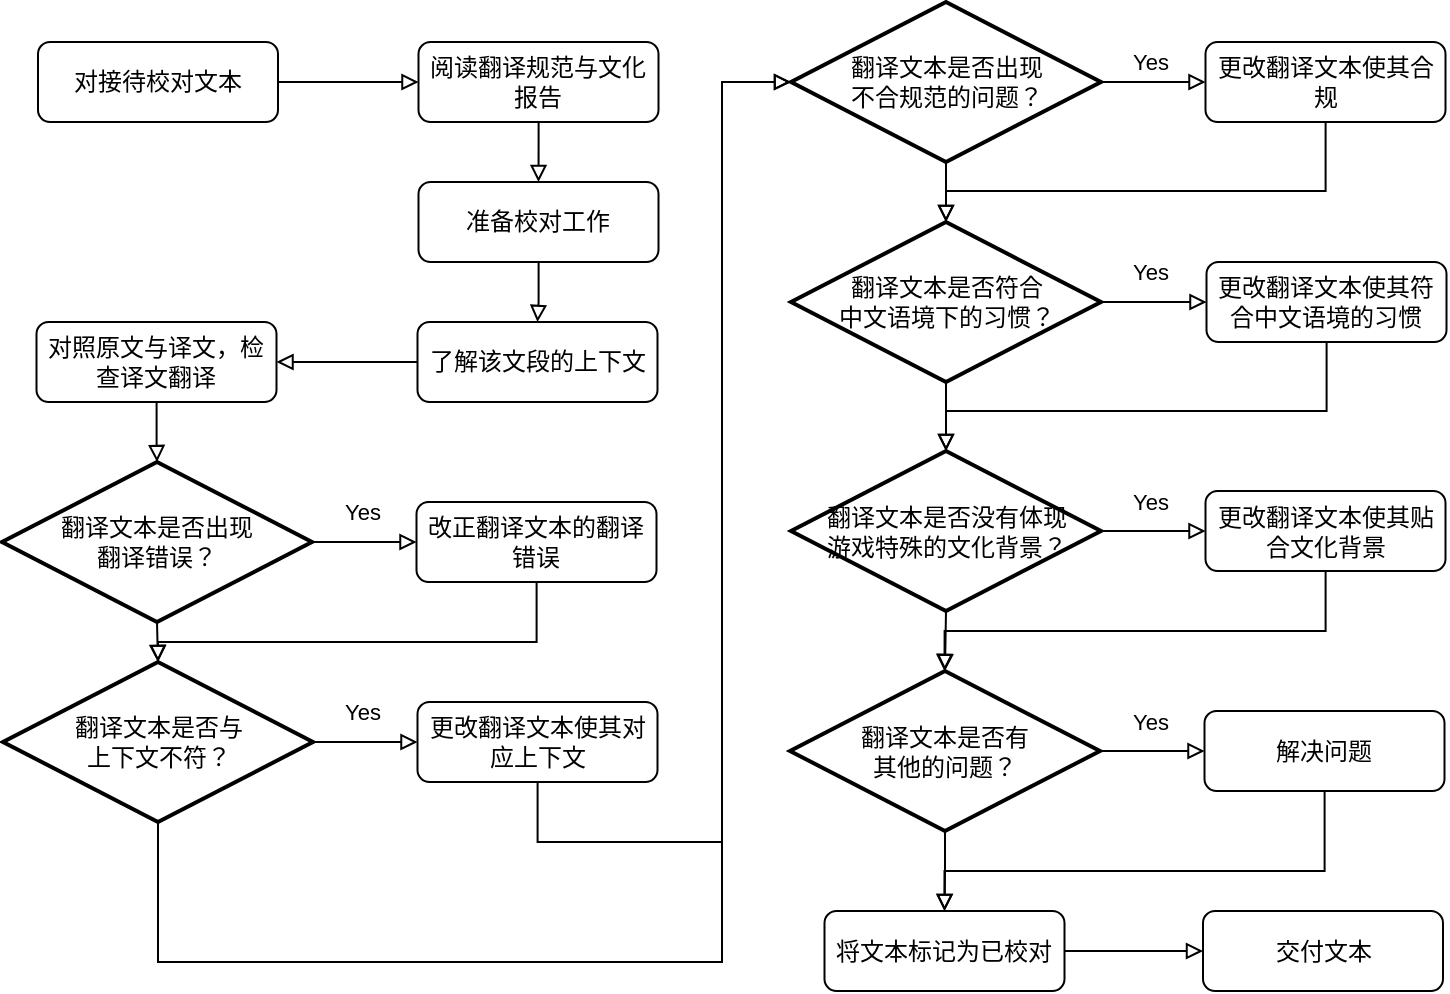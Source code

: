 <mxfile version="24.3.1" type="github">
  <diagram id="C5RBs43oDa-KdzZeNtuy" name="Page-1">
    <mxGraphModel dx="965" dy="975" grid="1" gridSize="10" guides="1" tooltips="1" connect="1" arrows="1" fold="1" page="1" pageScale="1" pageWidth="827" pageHeight="1169" math="0" shadow="0">
      <root>
        <mxCell id="WIyWlLk6GJQsqaUBKTNV-0" />
        <mxCell id="WIyWlLk6GJQsqaUBKTNV-1" parent="WIyWlLk6GJQsqaUBKTNV-0" />
        <mxCell id="UHh26inLqbDqwKsDKZXt-2" style="edgeStyle=orthogonalEdgeStyle;rounded=0;orthogonalLoop=1;jettySize=auto;html=1;entryX=0;entryY=0.5;entryDx=0;entryDy=0;strokeColor=default;align=center;verticalAlign=middle;fontFamily=Helvetica;fontSize=11;fontColor=default;labelBackgroundColor=default;endArrow=block;endFill=0;" parent="WIyWlLk6GJQsqaUBKTNV-1" source="WIyWlLk6GJQsqaUBKTNV-3" target="UHh26inLqbDqwKsDKZXt-0" edge="1">
          <mxGeometry relative="1" as="geometry" />
        </mxCell>
        <mxCell id="WIyWlLk6GJQsqaUBKTNV-3" value="对接待校对文本" style="rounded=1;whiteSpace=wrap;html=1;fontSize=12;glass=0;strokeWidth=1;shadow=0;" parent="WIyWlLk6GJQsqaUBKTNV-1" vertex="1">
          <mxGeometry x="28" y="40" width="120" height="40" as="geometry" />
        </mxCell>
        <mxCell id="UHh26inLqbDqwKsDKZXt-5" style="edgeStyle=orthogonalEdgeStyle;rounded=0;orthogonalLoop=1;jettySize=auto;html=1;entryX=0.5;entryY=0;entryDx=0;entryDy=0;strokeColor=default;align=center;verticalAlign=middle;fontFamily=Helvetica;fontSize=11;fontColor=default;labelBackgroundColor=default;endArrow=block;endFill=0;" parent="WIyWlLk6GJQsqaUBKTNV-1" source="UHh26inLqbDqwKsDKZXt-0" target="UHh26inLqbDqwKsDKZXt-1" edge="1">
          <mxGeometry relative="1" as="geometry" />
        </mxCell>
        <mxCell id="UHh26inLqbDqwKsDKZXt-0" value="阅读翻译规范与文化报告" style="rounded=1;whiteSpace=wrap;html=1;fontSize=12;glass=0;strokeWidth=1;shadow=0;" parent="WIyWlLk6GJQsqaUBKTNV-1" vertex="1">
          <mxGeometry x="218.25" y="40" width="120" height="40" as="geometry" />
        </mxCell>
        <mxCell id="UHh26inLqbDqwKsDKZXt-6" style="edgeStyle=orthogonalEdgeStyle;rounded=0;orthogonalLoop=1;jettySize=auto;html=1;strokeColor=default;align=center;verticalAlign=middle;fontFamily=Helvetica;fontSize=11;fontColor=default;labelBackgroundColor=default;endArrow=block;endFill=0;entryX=0.5;entryY=0;entryDx=0;entryDy=0;" parent="WIyWlLk6GJQsqaUBKTNV-1" source="UHh26inLqbDqwKsDKZXt-1" target="UHh26inLqbDqwKsDKZXt-12" edge="1">
          <mxGeometry relative="1" as="geometry" />
        </mxCell>
        <mxCell id="UHh26inLqbDqwKsDKZXt-1" value="准备校对工作" style="rounded=1;whiteSpace=wrap;html=1;fontSize=12;glass=0;strokeWidth=1;shadow=0;" parent="WIyWlLk6GJQsqaUBKTNV-1" vertex="1">
          <mxGeometry x="218.25" y="110" width="120" height="40" as="geometry" />
        </mxCell>
        <mxCell id="UHh26inLqbDqwKsDKZXt-32" style="edgeStyle=orthogonalEdgeStyle;rounded=0;orthogonalLoop=1;jettySize=auto;html=1;strokeColor=default;align=center;verticalAlign=middle;fontFamily=Helvetica;fontSize=11;fontColor=default;labelBackgroundColor=default;endArrow=block;endFill=0;" parent="WIyWlLk6GJQsqaUBKTNV-1" source="UHh26inLqbDqwKsDKZXt-3" target="UHh26inLqbDqwKsDKZXt-17" edge="1">
          <mxGeometry relative="1" as="geometry" />
        </mxCell>
        <mxCell id="UHh26inLqbDqwKsDKZXt-3" value="&lt;div&gt;翻译文本是否出现&lt;/div&gt;&lt;div&gt;翻译错误？&lt;/div&gt;" style="strokeWidth=2;html=1;shape=mxgraph.flowchart.decision;whiteSpace=wrap;" parent="WIyWlLk6GJQsqaUBKTNV-1" vertex="1">
          <mxGeometry x="10" y="250" width="155" height="80" as="geometry" />
        </mxCell>
        <mxCell id="UHh26inLqbDqwKsDKZXt-4" value="对照原文与译文，检查译文翻译" style="rounded=1;whiteSpace=wrap;html=1;fontSize=12;glass=0;strokeWidth=1;shadow=0;" parent="WIyWlLk6GJQsqaUBKTNV-1" vertex="1">
          <mxGeometry x="27.25" y="180" width="120" height="40" as="geometry" />
        </mxCell>
        <mxCell id="UHh26inLqbDqwKsDKZXt-27" style="edgeStyle=orthogonalEdgeStyle;rounded=0;orthogonalLoop=1;jettySize=auto;html=1;strokeColor=default;align=center;verticalAlign=middle;fontFamily=Helvetica;fontSize=11;fontColor=default;labelBackgroundColor=default;endArrow=block;endFill=0;" parent="WIyWlLk6GJQsqaUBKTNV-1" source="UHh26inLqbDqwKsDKZXt-8" target="UHh26inLqbDqwKsDKZXt-9" edge="1">
          <mxGeometry relative="1" as="geometry" />
        </mxCell>
        <mxCell id="UHh26inLqbDqwKsDKZXt-35" style="edgeStyle=orthogonalEdgeStyle;rounded=0;orthogonalLoop=1;jettySize=auto;html=1;entryX=0;entryY=0.5;entryDx=0;entryDy=0;strokeColor=default;align=center;verticalAlign=middle;fontFamily=Helvetica;fontSize=11;fontColor=default;labelBackgroundColor=default;endArrow=block;endFill=0;" parent="WIyWlLk6GJQsqaUBKTNV-1" source="UHh26inLqbDqwKsDKZXt-8" target="UHh26inLqbDqwKsDKZXt-20" edge="1">
          <mxGeometry relative="1" as="geometry" />
        </mxCell>
        <mxCell id="UHh26inLqbDqwKsDKZXt-8" value="&lt;div&gt;翻译文本是否符合&lt;/div&gt;&lt;div&gt;中文语境下的习惯？&lt;/div&gt;" style="strokeWidth=2;html=1;shape=mxgraph.flowchart.decision;whiteSpace=wrap;" parent="WIyWlLk6GJQsqaUBKTNV-1" vertex="1">
          <mxGeometry x="404.5" y="130" width="155" height="80" as="geometry" />
        </mxCell>
        <mxCell id="UHh26inLqbDqwKsDKZXt-36" style="edgeStyle=orthogonalEdgeStyle;rounded=0;orthogonalLoop=1;jettySize=auto;html=1;entryX=0;entryY=0.5;entryDx=0;entryDy=0;strokeColor=default;align=center;verticalAlign=middle;fontFamily=Helvetica;fontSize=11;fontColor=default;labelBackgroundColor=default;endArrow=block;endFill=0;" parent="WIyWlLk6GJQsqaUBKTNV-1" source="UHh26inLqbDqwKsDKZXt-9" target="UHh26inLqbDqwKsDKZXt-21" edge="1">
          <mxGeometry relative="1" as="geometry" />
        </mxCell>
        <mxCell id="UHh26inLqbDqwKsDKZXt-9" value="&lt;div&gt;翻译文本是否没有体现&lt;/div&gt;&lt;div&gt;游戏特殊的文化背景？&lt;/div&gt;" style="strokeWidth=2;html=1;shape=mxgraph.flowchart.decision;whiteSpace=wrap;" parent="WIyWlLk6GJQsqaUBKTNV-1" vertex="1">
          <mxGeometry x="404.5" y="244.5" width="155" height="80" as="geometry" />
        </mxCell>
        <mxCell id="UHh26inLqbDqwKsDKZXt-34" style="edgeStyle=orthogonalEdgeStyle;rounded=0;orthogonalLoop=1;jettySize=auto;html=1;entryX=0;entryY=0.5;entryDx=0;entryDy=0;strokeColor=default;align=center;verticalAlign=middle;fontFamily=Helvetica;fontSize=11;fontColor=default;labelBackgroundColor=default;endArrow=block;endFill=0;" parent="WIyWlLk6GJQsqaUBKTNV-1" source="UHh26inLqbDqwKsDKZXt-10" target="UHh26inLqbDqwKsDKZXt-19" edge="1">
          <mxGeometry relative="1" as="geometry" />
        </mxCell>
        <mxCell id="UHh26inLqbDqwKsDKZXt-10" value="&lt;div&gt;翻译文本是否出现&lt;/div&gt;&lt;div&gt;不合规范的问题？&lt;/div&gt;" style="strokeWidth=2;html=1;shape=mxgraph.flowchart.decision;whiteSpace=wrap;" parent="WIyWlLk6GJQsqaUBKTNV-1" vertex="1">
          <mxGeometry x="404.5" y="20" width="155" height="80" as="geometry" />
        </mxCell>
        <mxCell id="UHh26inLqbDqwKsDKZXt-31" style="edgeStyle=orthogonalEdgeStyle;rounded=0;orthogonalLoop=1;jettySize=auto;html=1;entryX=0;entryY=0.5;entryDx=0;entryDy=0;strokeColor=default;align=center;verticalAlign=middle;fontFamily=Helvetica;fontSize=11;fontColor=default;labelBackgroundColor=default;endArrow=block;endFill=0;" parent="WIyWlLk6GJQsqaUBKTNV-1" source="UHh26inLqbDqwKsDKZXt-11" target="UHh26inLqbDqwKsDKZXt-16" edge="1">
          <mxGeometry relative="1" as="geometry" />
        </mxCell>
        <mxCell id="UHh26inLqbDqwKsDKZXt-11" value="将文本标记为已校对" style="rounded=1;whiteSpace=wrap;html=1;fontSize=12;glass=0;strokeWidth=1;shadow=0;" parent="WIyWlLk6GJQsqaUBKTNV-1" vertex="1">
          <mxGeometry x="421.25" y="474.5" width="120" height="40" as="geometry" />
        </mxCell>
        <mxCell id="UHh26inLqbDqwKsDKZXt-13" style="edgeStyle=orthogonalEdgeStyle;rounded=0;orthogonalLoop=1;jettySize=auto;html=1;strokeColor=default;align=center;verticalAlign=middle;fontFamily=Helvetica;fontSize=11;fontColor=default;labelBackgroundColor=default;endArrow=block;endFill=0;" parent="WIyWlLk6GJQsqaUBKTNV-1" source="UHh26inLqbDqwKsDKZXt-12" target="UHh26inLqbDqwKsDKZXt-4" edge="1">
          <mxGeometry relative="1" as="geometry" />
        </mxCell>
        <mxCell id="UHh26inLqbDqwKsDKZXt-12" value="了解该文段的上下文" style="rounded=1;whiteSpace=wrap;html=1;fontSize=12;glass=0;strokeWidth=1;shadow=0;" parent="WIyWlLk6GJQsqaUBKTNV-1" vertex="1">
          <mxGeometry x="217.75" y="180" width="120" height="40" as="geometry" />
        </mxCell>
        <mxCell id="UHh26inLqbDqwKsDKZXt-33" style="edgeStyle=orthogonalEdgeStyle;rounded=0;orthogonalLoop=1;jettySize=auto;html=1;strokeColor=default;align=center;verticalAlign=middle;fontFamily=Helvetica;fontSize=11;fontColor=default;labelBackgroundColor=default;endArrow=block;endFill=0;" parent="WIyWlLk6GJQsqaUBKTNV-1" source="UHh26inLqbDqwKsDKZXt-14" target="UHh26inLqbDqwKsDKZXt-18" edge="1">
          <mxGeometry relative="1" as="geometry" />
        </mxCell>
        <mxCell id="UHh26inLqbDqwKsDKZXt-14" value="&lt;div&gt;翻译文本是否与&lt;/div&gt;&lt;div&gt;上下文不符？&lt;/div&gt;" style="strokeWidth=2;html=1;shape=mxgraph.flowchart.decision;whiteSpace=wrap;" parent="WIyWlLk6GJQsqaUBKTNV-1" vertex="1">
          <mxGeometry x="10.5" y="350" width="155" height="80" as="geometry" />
        </mxCell>
        <mxCell id="UHh26inLqbDqwKsDKZXt-30" style="edgeStyle=orthogonalEdgeStyle;rounded=0;orthogonalLoop=1;jettySize=auto;html=1;strokeColor=default;align=center;verticalAlign=middle;fontFamily=Helvetica;fontSize=11;fontColor=default;labelBackgroundColor=default;endArrow=block;endFill=0;" parent="WIyWlLk6GJQsqaUBKTNV-1" source="UHh26inLqbDqwKsDKZXt-15" target="UHh26inLqbDqwKsDKZXt-11" edge="1">
          <mxGeometry relative="1" as="geometry" />
        </mxCell>
        <mxCell id="UHh26inLqbDqwKsDKZXt-37" style="edgeStyle=orthogonalEdgeStyle;rounded=0;orthogonalLoop=1;jettySize=auto;html=1;entryX=0;entryY=0.5;entryDx=0;entryDy=0;strokeColor=default;align=center;verticalAlign=middle;fontFamily=Helvetica;fontSize=11;fontColor=default;labelBackgroundColor=default;endArrow=block;endFill=0;" parent="WIyWlLk6GJQsqaUBKTNV-1" source="UHh26inLqbDqwKsDKZXt-15" target="UHh26inLqbDqwKsDKZXt-22" edge="1">
          <mxGeometry relative="1" as="geometry" />
        </mxCell>
        <mxCell id="UHh26inLqbDqwKsDKZXt-15" value="&lt;div&gt;翻译文本是否有&lt;/div&gt;&lt;div&gt;其他的问题？&lt;/div&gt;" style="strokeWidth=2;html=1;shape=mxgraph.flowchart.decision;whiteSpace=wrap;" parent="WIyWlLk6GJQsqaUBKTNV-1" vertex="1">
          <mxGeometry x="404" y="354.5" width="155" height="80" as="geometry" />
        </mxCell>
        <mxCell id="UHh26inLqbDqwKsDKZXt-16" value="交付文本" style="rounded=1;whiteSpace=wrap;html=1;fontSize=12;glass=0;strokeWidth=1;shadow=0;" parent="WIyWlLk6GJQsqaUBKTNV-1" vertex="1">
          <mxGeometry x="610.5" y="474.5" width="120" height="40" as="geometry" />
        </mxCell>
        <mxCell id="UHh26inLqbDqwKsDKZXt-17" value="改正翻译文本的翻译错误" style="rounded=1;whiteSpace=wrap;html=1;fontSize=12;glass=0;strokeWidth=1;shadow=0;" parent="WIyWlLk6GJQsqaUBKTNV-1" vertex="1">
          <mxGeometry x="217.25" y="270" width="120" height="40" as="geometry" />
        </mxCell>
        <mxCell id="UHh26inLqbDqwKsDKZXt-18" value="更改翻译文本使其对应上下文" style="rounded=1;whiteSpace=wrap;html=1;fontSize=12;glass=0;strokeWidth=1;shadow=0;" parent="WIyWlLk6GJQsqaUBKTNV-1" vertex="1">
          <mxGeometry x="217.75" y="370" width="120" height="40" as="geometry" />
        </mxCell>
        <mxCell id="UHh26inLqbDqwKsDKZXt-19" value="更改翻译文本使其合规" style="rounded=1;whiteSpace=wrap;html=1;fontSize=12;glass=0;strokeWidth=1;shadow=0;" parent="WIyWlLk6GJQsqaUBKTNV-1" vertex="1">
          <mxGeometry x="611.75" y="40" width="120" height="40" as="geometry" />
        </mxCell>
        <mxCell id="UHh26inLqbDqwKsDKZXt-20" value="更改翻译文本使其符合中文语境的习惯" style="rounded=1;whiteSpace=wrap;html=1;fontSize=12;glass=0;strokeWidth=1;shadow=0;" parent="WIyWlLk6GJQsqaUBKTNV-1" vertex="1">
          <mxGeometry x="612.25" y="150" width="120" height="40" as="geometry" />
        </mxCell>
        <mxCell id="UHh26inLqbDqwKsDKZXt-39" style="edgeStyle=orthogonalEdgeStyle;rounded=0;orthogonalLoop=1;jettySize=auto;html=1;strokeColor=default;align=center;verticalAlign=middle;fontFamily=Helvetica;fontSize=11;fontColor=default;labelBackgroundColor=default;endArrow=block;endFill=0;" parent="WIyWlLk6GJQsqaUBKTNV-1" source="UHh26inLqbDqwKsDKZXt-21" edge="1">
          <mxGeometry relative="1" as="geometry">
            <mxPoint x="481.25" y="354.5" as="targetPoint" />
            <Array as="points">
              <mxPoint x="671.25" y="334.5" />
              <mxPoint x="481.25" y="334.5" />
            </Array>
          </mxGeometry>
        </mxCell>
        <mxCell id="UHh26inLqbDqwKsDKZXt-21" value="更改翻译文本使其贴合文化背景" style="rounded=1;whiteSpace=wrap;html=1;fontSize=12;glass=0;strokeWidth=1;shadow=0;" parent="WIyWlLk6GJQsqaUBKTNV-1" vertex="1">
          <mxGeometry x="611.75" y="264.5" width="120" height="40" as="geometry" />
        </mxCell>
        <mxCell id="UHh26inLqbDqwKsDKZXt-38" style="edgeStyle=orthogonalEdgeStyle;rounded=0;orthogonalLoop=1;jettySize=auto;html=1;strokeColor=default;align=center;verticalAlign=middle;fontFamily=Helvetica;fontSize=11;fontColor=default;labelBackgroundColor=default;endArrow=block;endFill=0;" parent="WIyWlLk6GJQsqaUBKTNV-1" source="UHh26inLqbDqwKsDKZXt-22" target="UHh26inLqbDqwKsDKZXt-11" edge="1">
          <mxGeometry relative="1" as="geometry">
            <Array as="points">
              <mxPoint x="671.25" y="454.5" />
              <mxPoint x="481.25" y="454.5" />
            </Array>
          </mxGeometry>
        </mxCell>
        <mxCell id="UHh26inLqbDqwKsDKZXt-22" value="解决问题" style="rounded=1;whiteSpace=wrap;html=1;fontSize=12;glass=0;strokeWidth=1;shadow=0;" parent="WIyWlLk6GJQsqaUBKTNV-1" vertex="1">
          <mxGeometry x="611.25" y="374.5" width="120" height="40" as="geometry" />
        </mxCell>
        <mxCell id="UHh26inLqbDqwKsDKZXt-23" style="edgeStyle=orthogonalEdgeStyle;rounded=0;orthogonalLoop=1;jettySize=auto;html=1;entryX=0.5;entryY=0;entryDx=0;entryDy=0;entryPerimeter=0;strokeColor=default;align=center;verticalAlign=middle;fontFamily=Helvetica;fontSize=11;fontColor=default;labelBackgroundColor=default;endArrow=block;endFill=0;" parent="WIyWlLk6GJQsqaUBKTNV-1" source="UHh26inLqbDqwKsDKZXt-4" target="UHh26inLqbDqwKsDKZXt-3" edge="1">
          <mxGeometry relative="1" as="geometry" />
        </mxCell>
        <mxCell id="UHh26inLqbDqwKsDKZXt-24" style="edgeStyle=orthogonalEdgeStyle;rounded=0;orthogonalLoop=1;jettySize=auto;html=1;exitX=0.5;exitY=1;exitDx=0;exitDy=0;exitPerimeter=0;entryX=0.5;entryY=0;entryDx=0;entryDy=0;entryPerimeter=0;strokeColor=default;align=center;verticalAlign=middle;fontFamily=Helvetica;fontSize=11;fontColor=default;labelBackgroundColor=default;endArrow=block;endFill=0;" parent="WIyWlLk6GJQsqaUBKTNV-1" source="UHh26inLqbDqwKsDKZXt-3" target="UHh26inLqbDqwKsDKZXt-14" edge="1">
          <mxGeometry relative="1" as="geometry" />
        </mxCell>
        <mxCell id="UHh26inLqbDqwKsDKZXt-25" style="edgeStyle=orthogonalEdgeStyle;rounded=0;orthogonalLoop=1;jettySize=auto;html=1;entryX=0;entryY=0.5;entryDx=0;entryDy=0;entryPerimeter=0;strokeColor=default;align=center;verticalAlign=middle;fontFamily=Helvetica;fontSize=11;fontColor=default;labelBackgroundColor=default;endArrow=block;endFill=0;exitX=0.5;exitY=1;exitDx=0;exitDy=0;exitPerimeter=0;" parent="WIyWlLk6GJQsqaUBKTNV-1" source="UHh26inLqbDqwKsDKZXt-14" target="UHh26inLqbDqwKsDKZXt-10" edge="1">
          <mxGeometry relative="1" as="geometry">
            <Array as="points">
              <mxPoint x="88" y="500" />
              <mxPoint x="370" y="500" />
              <mxPoint x="370" y="60" />
            </Array>
          </mxGeometry>
        </mxCell>
        <mxCell id="UHh26inLqbDqwKsDKZXt-26" style="edgeStyle=orthogonalEdgeStyle;rounded=0;orthogonalLoop=1;jettySize=auto;html=1;entryX=0.5;entryY=0;entryDx=0;entryDy=0;entryPerimeter=0;strokeColor=default;align=center;verticalAlign=middle;fontFamily=Helvetica;fontSize=11;fontColor=default;labelBackgroundColor=default;endArrow=block;endFill=0;" parent="WIyWlLk6GJQsqaUBKTNV-1" source="UHh26inLqbDqwKsDKZXt-10" target="UHh26inLqbDqwKsDKZXt-8" edge="1">
          <mxGeometry relative="1" as="geometry" />
        </mxCell>
        <mxCell id="UHh26inLqbDqwKsDKZXt-29" style="edgeStyle=orthogonalEdgeStyle;rounded=0;orthogonalLoop=1;jettySize=auto;html=1;exitX=0.5;exitY=1;exitDx=0;exitDy=0;exitPerimeter=0;entryX=0.5;entryY=0;entryDx=0;entryDy=0;entryPerimeter=0;strokeColor=default;align=center;verticalAlign=middle;fontFamily=Helvetica;fontSize=11;fontColor=default;labelBackgroundColor=default;endArrow=block;endFill=0;" parent="WIyWlLk6GJQsqaUBKTNV-1" source="UHh26inLqbDqwKsDKZXt-9" target="UHh26inLqbDqwKsDKZXt-15" edge="1">
          <mxGeometry relative="1" as="geometry" />
        </mxCell>
        <mxCell id="UHh26inLqbDqwKsDKZXt-40" style="edgeStyle=orthogonalEdgeStyle;rounded=0;orthogonalLoop=1;jettySize=auto;html=1;entryX=0.5;entryY=0;entryDx=0;entryDy=0;entryPerimeter=0;strokeColor=default;align=center;verticalAlign=middle;fontFamily=Helvetica;fontSize=11;fontColor=default;labelBackgroundColor=default;endArrow=block;endFill=0;" parent="WIyWlLk6GJQsqaUBKTNV-1" source="UHh26inLqbDqwKsDKZXt-20" target="UHh26inLqbDqwKsDKZXt-9" edge="1">
          <mxGeometry relative="1" as="geometry">
            <Array as="points">
              <mxPoint x="672.25" y="224.5" />
              <mxPoint x="482.25" y="224.5" />
            </Array>
          </mxGeometry>
        </mxCell>
        <mxCell id="UHh26inLqbDqwKsDKZXt-41" style="edgeStyle=orthogonalEdgeStyle;rounded=0;orthogonalLoop=1;jettySize=auto;html=1;entryX=0.5;entryY=0;entryDx=0;entryDy=0;entryPerimeter=0;strokeColor=default;align=center;verticalAlign=middle;fontFamily=Helvetica;fontSize=11;fontColor=default;labelBackgroundColor=default;endArrow=block;endFill=0;" parent="WIyWlLk6GJQsqaUBKTNV-1" source="UHh26inLqbDqwKsDKZXt-19" target="UHh26inLqbDqwKsDKZXt-8" edge="1">
          <mxGeometry relative="1" as="geometry">
            <Array as="points">
              <mxPoint x="671.25" y="114.5" />
              <mxPoint x="482.25" y="114.5" />
            </Array>
          </mxGeometry>
        </mxCell>
        <mxCell id="UHh26inLqbDqwKsDKZXt-42" style="edgeStyle=orthogonalEdgeStyle;rounded=0;orthogonalLoop=1;jettySize=auto;html=1;entryX=0;entryY=0.5;entryDx=0;entryDy=0;entryPerimeter=0;strokeColor=default;align=center;verticalAlign=middle;fontFamily=Helvetica;fontSize=11;fontColor=default;labelBackgroundColor=default;endArrow=block;endFill=0;" parent="WIyWlLk6GJQsqaUBKTNV-1" source="UHh26inLqbDqwKsDKZXt-18" target="UHh26inLqbDqwKsDKZXt-10" edge="1">
          <mxGeometry relative="1" as="geometry">
            <Array as="points">
              <mxPoint x="278" y="440" />
              <mxPoint x="370" y="440" />
              <mxPoint x="370" y="60" />
            </Array>
          </mxGeometry>
        </mxCell>
        <mxCell id="UHh26inLqbDqwKsDKZXt-43" style="edgeStyle=orthogonalEdgeStyle;rounded=0;orthogonalLoop=1;jettySize=auto;html=1;entryX=0.5;entryY=0;entryDx=0;entryDy=0;entryPerimeter=0;strokeColor=default;align=center;verticalAlign=middle;fontFamily=Helvetica;fontSize=11;fontColor=default;labelBackgroundColor=default;endArrow=block;endFill=0;" parent="WIyWlLk6GJQsqaUBKTNV-1" source="UHh26inLqbDqwKsDKZXt-17" target="UHh26inLqbDqwKsDKZXt-14" edge="1">
          <mxGeometry relative="1" as="geometry">
            <Array as="points">
              <mxPoint x="277.25" y="340" />
              <mxPoint x="88.25" y="340" />
            </Array>
          </mxGeometry>
        </mxCell>
        <mxCell id="UHh26inLqbDqwKsDKZXt-44" value="Yes" style="text;html=1;align=center;verticalAlign=middle;resizable=0;points=[];autosize=1;strokeColor=none;fillColor=none;fontFamily=Helvetica;fontSize=11;fontColor=default;labelBackgroundColor=default;" parent="WIyWlLk6GJQsqaUBKTNV-1" vertex="1">
          <mxGeometry x="170" y="260" width="40" height="30" as="geometry" />
        </mxCell>
        <mxCell id="UHh26inLqbDqwKsDKZXt-45" value="Yes" style="text;html=1;align=center;verticalAlign=middle;resizable=0;points=[];autosize=1;strokeColor=none;fillColor=none;fontFamily=Helvetica;fontSize=11;fontColor=default;labelBackgroundColor=default;" parent="WIyWlLk6GJQsqaUBKTNV-1" vertex="1">
          <mxGeometry x="170" y="360" width="40" height="30" as="geometry" />
        </mxCell>
        <mxCell id="UHh26inLqbDqwKsDKZXt-46" value="Yes" style="text;html=1;align=center;verticalAlign=middle;resizable=0;points=[];autosize=1;strokeColor=none;fillColor=none;fontFamily=Helvetica;fontSize=11;fontColor=default;labelBackgroundColor=default;" parent="WIyWlLk6GJQsqaUBKTNV-1" vertex="1">
          <mxGeometry x="564" y="34.5" width="40" height="30" as="geometry" />
        </mxCell>
        <mxCell id="UHh26inLqbDqwKsDKZXt-47" value="Yes" style="text;html=1;align=center;verticalAlign=middle;resizable=0;points=[];autosize=1;strokeColor=none;fillColor=none;fontFamily=Helvetica;fontSize=11;fontColor=default;labelBackgroundColor=default;" parent="WIyWlLk6GJQsqaUBKTNV-1" vertex="1">
          <mxGeometry x="564" y="139.5" width="40" height="30" as="geometry" />
        </mxCell>
        <mxCell id="UHh26inLqbDqwKsDKZXt-48" value="Yes" style="text;html=1;align=center;verticalAlign=middle;resizable=0;points=[];autosize=1;strokeColor=none;fillColor=none;fontFamily=Helvetica;fontSize=11;fontColor=default;labelBackgroundColor=default;" parent="WIyWlLk6GJQsqaUBKTNV-1" vertex="1">
          <mxGeometry x="564" y="254.5" width="40" height="30" as="geometry" />
        </mxCell>
        <mxCell id="UHh26inLqbDqwKsDKZXt-49" value="Yes" style="text;html=1;align=center;verticalAlign=middle;resizable=0;points=[];autosize=1;strokeColor=none;fillColor=none;fontFamily=Helvetica;fontSize=11;fontColor=default;labelBackgroundColor=default;" parent="WIyWlLk6GJQsqaUBKTNV-1" vertex="1">
          <mxGeometry x="564" y="364.5" width="40" height="30" as="geometry" />
        </mxCell>
      </root>
    </mxGraphModel>
  </diagram>
</mxfile>
